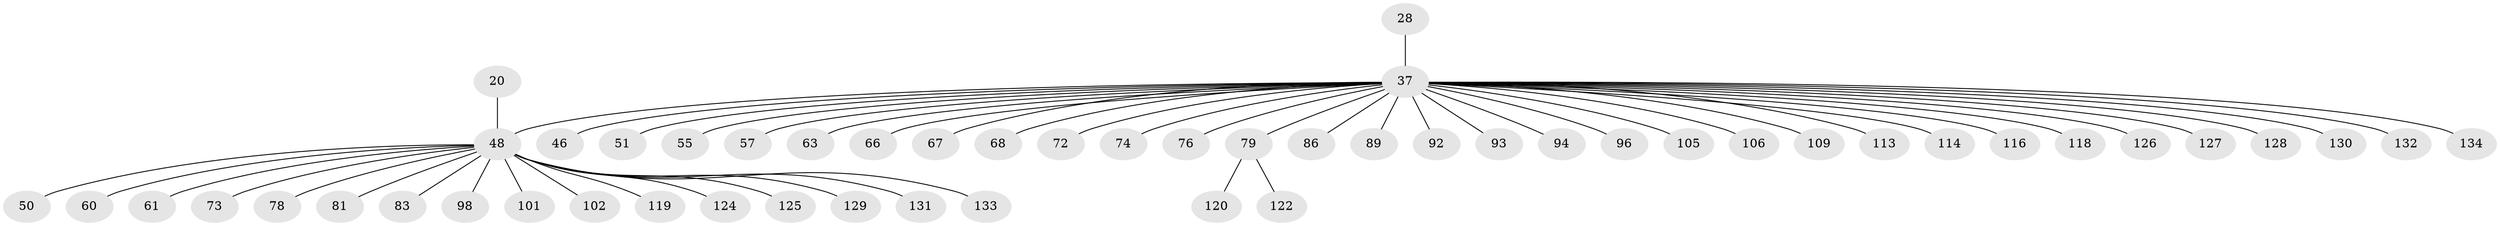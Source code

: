 // original degree distribution, {1: 0.6791044776119403, 36: 0.007462686567164179, 6: 0.029850746268656716, 8: 0.014925373134328358, 2: 0.1865671641791045, 10: 0.014925373134328358, 5: 0.014925373134328358, 4: 0.014925373134328358, 3: 0.03731343283582089}
// Generated by graph-tools (version 1.1) at 2025/50/03/04/25 21:50:08]
// undirected, 53 vertices, 52 edges
graph export_dot {
graph [start="1"]
  node [color=gray90,style=filled];
  20;
  28 [super="+17"];
  37 [super="+36"];
  46;
  48 [super="+3+11+7+13"];
  50;
  51;
  55;
  57;
  60;
  61 [super="+41+47"];
  63;
  66 [super="+14"];
  67;
  68;
  72;
  73 [super="+58"];
  74;
  76 [super="+75"];
  78;
  79 [super="+39+59"];
  81;
  83;
  86;
  89;
  92;
  93;
  94;
  96;
  98;
  101 [super="+99"];
  102 [super="+27"];
  105;
  106 [super="+91"];
  109;
  113;
  114;
  116;
  118 [super="+117"];
  119;
  120 [super="+95"];
  122;
  124 [super="+84"];
  125 [super="+44"];
  126 [super="+34"];
  127 [super="+52"];
  128 [super="+19"];
  129;
  130 [super="+40"];
  131 [super="+24"];
  132 [super="+32+43+45+49+85+90+103+107+108"];
  133;
  134 [super="+65+71+110+121+123"];
  20 -- 48;
  28 -- 37;
  37 -- 46;
  37 -- 48 [weight=2];
  37 -- 51;
  37 -- 55;
  37 -- 57;
  37 -- 63;
  37 -- 67;
  37 -- 68;
  37 -- 72;
  37 -- 74;
  37 -- 86;
  37 -- 89;
  37 -- 92;
  37 -- 93;
  37 -- 94;
  37 -- 96;
  37 -- 105;
  37 -- 109;
  37 -- 113;
  37 -- 114;
  37 -- 116;
  37 -- 79 [weight=2];
  37 -- 66;
  37 -- 128;
  37 -- 132;
  37 -- 126;
  37 -- 130;
  37 -- 127;
  37 -- 134;
  37 -- 76;
  37 -- 106;
  37 -- 118;
  48 -- 50;
  48 -- 83;
  48 -- 129;
  48 -- 133;
  48 -- 81;
  48 -- 98;
  48 -- 78;
  48 -- 119;
  48 -- 60;
  48 -- 61;
  48 -- 131;
  48 -- 102;
  48 -- 125;
  48 -- 73;
  48 -- 124;
  48 -- 101;
  79 -- 122;
  79 -- 120;
}
